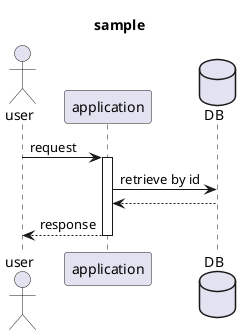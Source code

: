 @startuml

title sample

actor "user" as user
participant "application" as app
database "DB" as db

user -> app : request
activate app

app -> db : retrieve by id
app <-- db

user <-- app : response
deactivate app

@enduml